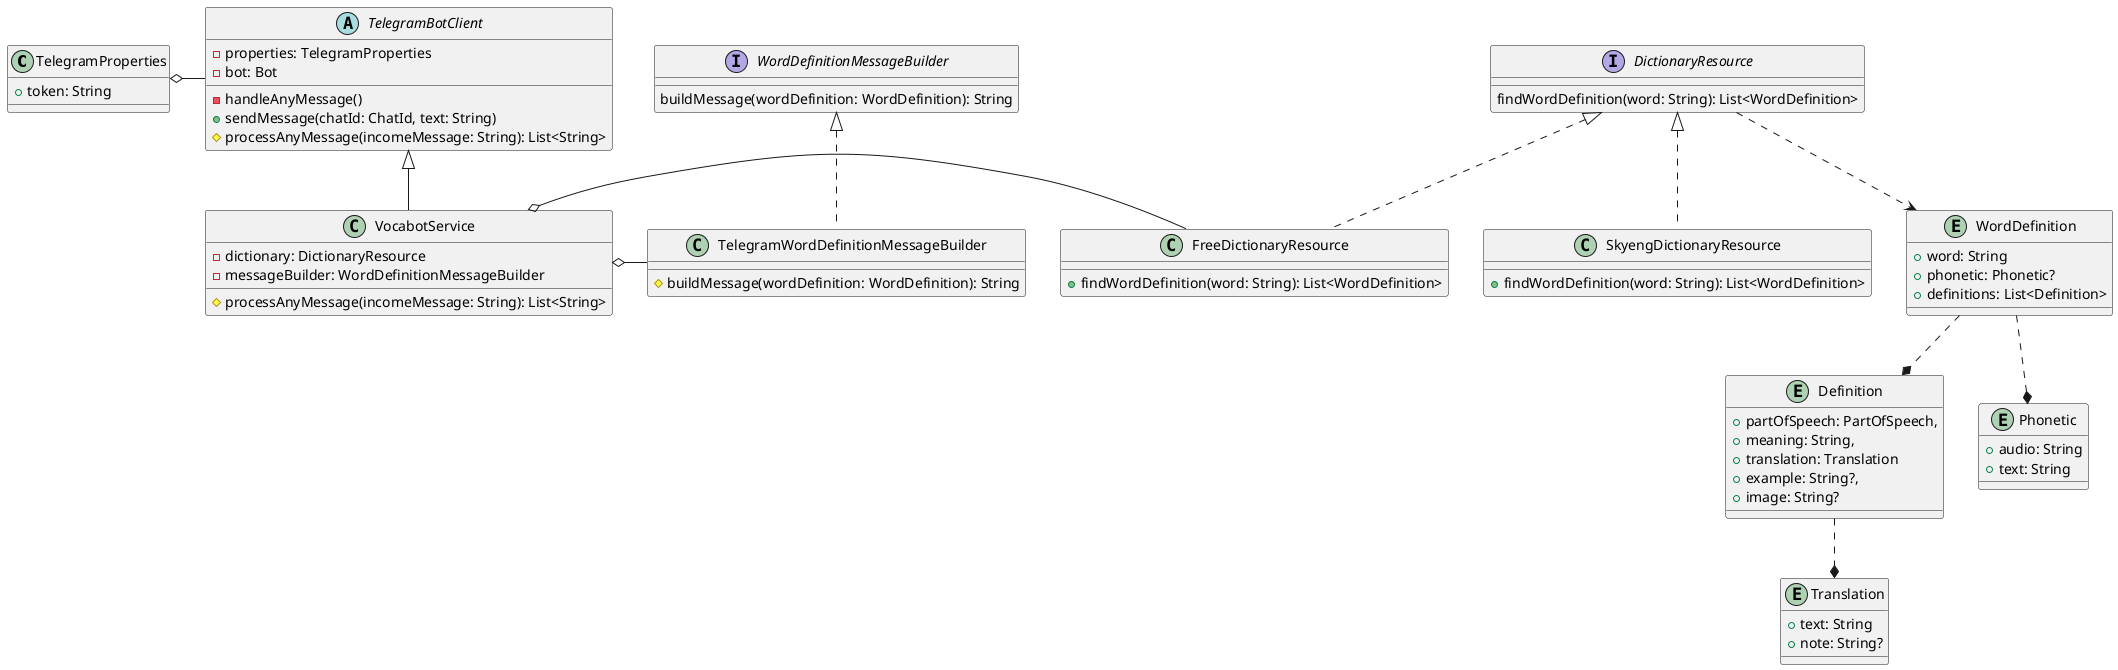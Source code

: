 @startuml

class TelegramProperties{
    + token: String
}

abstract class TelegramBotClient {
    - properties: TelegramProperties
    - bot: Bot
    - handleAnyMessage()
    + sendMessage(chatId: ChatId, text: String)
    # processAnyMessage(incomeMessage: String): List<String>
}

TelegramProperties o- TelegramBotClient

interface WordDefinitionMessageBuilder {
    buildMessage(wordDefinition: WordDefinition): String
}

interface DictionaryResource {
    findWordDefinition(word: String): List<WordDefinition>
}

together {
    class VocabotService extends TelegramBotClient {
        -dictionary: DictionaryResource
        -messageBuilder: WordDefinitionMessageBuilder
        # processAnyMessage(incomeMessage: String): List<String>
    }

    VocabotService o- FreeDictionaryResource
    VocabotService o- TelegramWordDefinitionMessageBuilder

    entity WordDefinition {
        +word: String
        +phonetic: Phonetic?
        +definitions: List<Definition>
    }
    entity Definition{
        +partOfSpeech: PartOfSpeech,
        +meaning: String,
        +translation: Translation
        +example: String?,
        +image: String?
    }

    entity Phonetic{
        +audio: String
        +text: String
    }
    entity Translation {
        +text: String
        +note: String?
    }
    WordDefinition ..*Phonetic
    WordDefinition ..*Definition
    Definition ..*Translation

    class FreeDictionaryResource implements DictionaryResource{
        + findWordDefinition(word: String): List<WordDefinition>
    }
    class SkyengDictionaryResource implements DictionaryResource {
        + findWordDefinition(word: String): List<WordDefinition>
    }
    DictionaryResource ..> WordDefinition


    class TelegramWordDefinitionMessageBuilder implements WordDefinitionMessageBuilder{
        #buildMessage(wordDefinition: WordDefinition): String
    }
}




@enduml